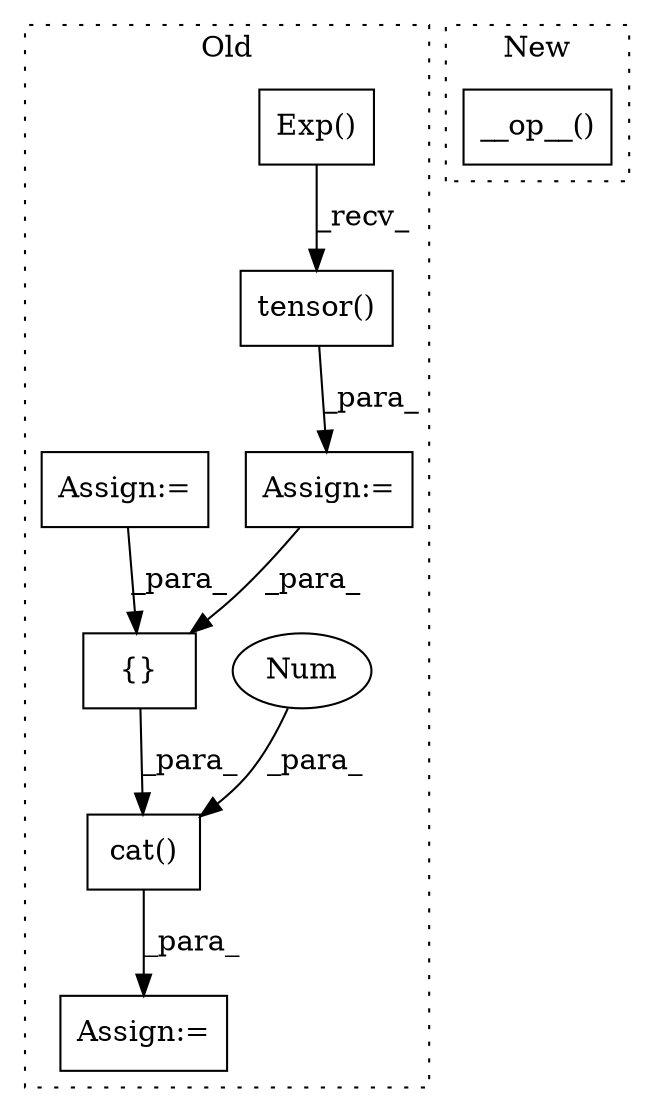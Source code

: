 digraph G {
subgraph cluster0 {
1 [label="tensor()" a="75" s="13861" l="33" shape="box"];
3 [label="{}" a="59" s="13951,13956" l="1,0" shape="box"];
4 [label="cat()" a="75" s="13941,13961" l="10,1" shape="box"];
5 [label="Exp()" a="75" s="13861,13884" l="13,1" shape="box"];
6 [label="Num" a="76" s="13959" l="2" shape="ellipse"];
7 [label="Assign:=" a="68" s="13938" l="3" shape="box"];
8 [label="Assign:=" a="68" s="13904" l="3" shape="box"];
9 [label="Assign:=" a="68" s="13858" l="3" shape="box"];
label = "Old";
style="dotted";
}
subgraph cluster1 {
2 [label="__op__()" a="75" s="12635,12663" l="12,1" shape="box"];
label = "New";
style="dotted";
}
1 -> 9 [label="_para_"];
3 -> 4 [label="_para_"];
4 -> 7 [label="_para_"];
5 -> 1 [label="_recv_"];
6 -> 4 [label="_para_"];
8 -> 3 [label="_para_"];
9 -> 3 [label="_para_"];
}